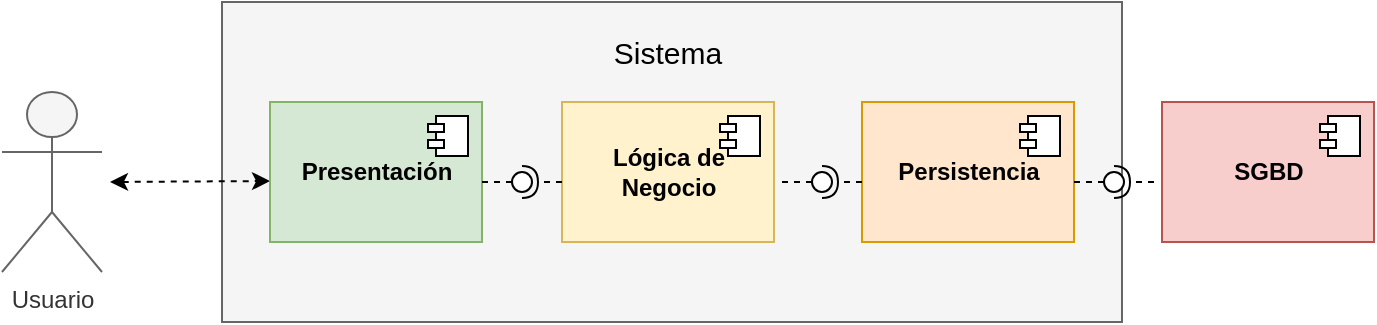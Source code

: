 <mxfile version="20.5.3" type="device"><diagram id="prtHgNgQTEPvFCAcTncT" name="Page-1"><mxGraphModel dx="1210" dy="606" grid="1" gridSize="10" guides="1" tooltips="1" connect="1" arrows="1" fold="1" page="1" pageScale="1" pageWidth="1169" pageHeight="827" math="0" shadow="0"><root><mxCell id="0"/><mxCell id="1" parent="0"/><mxCell id="wl7KfmhrEQDc_HuACBul-1" value="Usuario" style="shape=umlActor;verticalLabelPosition=bottom;verticalAlign=top;html=1;outlineConnect=0;fillColor=#f5f5f5;strokeColor=#666666;fontColor=#333333;" vertex="1" parent="1"><mxGeometry x="130" y="205" width="50" height="90" as="geometry"/></mxCell><mxCell id="wl7KfmhrEQDc_HuACBul-2" value="" style="rounded=0;whiteSpace=wrap;html=1;fillColor=#f5f5f5;fontColor=#333333;strokeColor=#666666;" vertex="1" parent="1"><mxGeometry x="240" y="160" width="450" height="160" as="geometry"/></mxCell><mxCell id="wl7KfmhrEQDc_HuACBul-3" value="" style="endArrow=classic;startArrow=classic;html=1;rounded=0;dashed=1;" edge="1" parent="1"><mxGeometry width="50" height="50" relative="1" as="geometry"><mxPoint x="184" y="250" as="sourcePoint"/><mxPoint x="264" y="249.5" as="targetPoint"/></mxGeometry></mxCell><mxCell id="wl7KfmhrEQDc_HuACBul-4" value="&lt;b&gt;Presentación&lt;/b&gt;" style="html=1;dropTarget=0;fillColor=#d5e8d4;strokeColor=#82b366;" vertex="1" parent="1"><mxGeometry x="264" y="210" width="106" height="70" as="geometry"/></mxCell><mxCell id="wl7KfmhrEQDc_HuACBul-5" value="" style="shape=module;jettyWidth=8;jettyHeight=4;" vertex="1" parent="wl7KfmhrEQDc_HuACBul-4"><mxGeometry x="1" width="20" height="20" relative="1" as="geometry"><mxPoint x="-27" y="7" as="offset"/></mxGeometry></mxCell><mxCell id="wl7KfmhrEQDc_HuACBul-6" value="&lt;b&gt;Lógica de &lt;br&gt;Negocio&lt;/b&gt;" style="html=1;dropTarget=0;fillColor=#fff2cc;strokeColor=#d6b656;" vertex="1" parent="1"><mxGeometry x="410" y="210" width="106" height="70" as="geometry"/></mxCell><mxCell id="wl7KfmhrEQDc_HuACBul-7" value="" style="shape=module;jettyWidth=8;jettyHeight=4;" vertex="1" parent="wl7KfmhrEQDc_HuACBul-6"><mxGeometry x="1" width="20" height="20" relative="1" as="geometry"><mxPoint x="-27" y="7" as="offset"/></mxGeometry></mxCell><mxCell id="wl7KfmhrEQDc_HuACBul-8" value="&lt;b&gt;Persistencia&lt;/b&gt;" style="html=1;dropTarget=0;fillColor=#ffe6cc;strokeColor=#d79b00;" vertex="1" parent="1"><mxGeometry x="560" y="210" width="106" height="70" as="geometry"/></mxCell><mxCell id="wl7KfmhrEQDc_HuACBul-9" value="" style="shape=module;jettyWidth=8;jettyHeight=4;" vertex="1" parent="wl7KfmhrEQDc_HuACBul-8"><mxGeometry x="1" width="20" height="20" relative="1" as="geometry"><mxPoint x="-27" y="7" as="offset"/></mxGeometry></mxCell><mxCell id="wl7KfmhrEQDc_HuACBul-12" value="&lt;font style=&quot;font-size: 15px;&quot;&gt;Sistema&lt;/font&gt;" style="text;html=1;strokeColor=none;fillColor=none;align=center;verticalAlign=middle;whiteSpace=wrap;rounded=0;" vertex="1" parent="1"><mxGeometry x="433" y="170" width="60" height="30" as="geometry"/></mxCell><mxCell id="wl7KfmhrEQDc_HuACBul-16" value="" style="rounded=0;orthogonalLoop=1;jettySize=auto;html=1;endArrow=none;endFill=0;sketch=0;sourcePerimeterSpacing=0;targetPerimeterSpacing=0;dashed=1;fontSize=15;" edge="1" target="wl7KfmhrEQDc_HuACBul-18" parent="1"><mxGeometry relative="1" as="geometry"><mxPoint x="370" y="250" as="sourcePoint"/></mxGeometry></mxCell><mxCell id="wl7KfmhrEQDc_HuACBul-17" value="" style="rounded=0;orthogonalLoop=1;jettySize=auto;html=1;endArrow=halfCircle;endFill=0;entryX=0.5;entryY=0.5;endSize=6;strokeWidth=1;sketch=0;dashed=1;fontSize=15;" edge="1" target="wl7KfmhrEQDc_HuACBul-18" parent="1"><mxGeometry relative="1" as="geometry"><mxPoint x="410" y="250" as="sourcePoint"/></mxGeometry></mxCell><mxCell id="wl7KfmhrEQDc_HuACBul-18" value="" style="ellipse;whiteSpace=wrap;html=1;align=center;aspect=fixed;resizable=0;points=[];outlineConnect=0;sketch=0;fontSize=15;" vertex="1" parent="1"><mxGeometry x="385" y="245" width="10" height="10" as="geometry"/></mxCell><mxCell id="wl7KfmhrEQDc_HuACBul-22" value="" style="rounded=0;orthogonalLoop=1;jettySize=auto;html=1;endArrow=none;endFill=0;sketch=0;sourcePerimeterSpacing=0;targetPerimeterSpacing=0;dashed=1;fontSize=15;" edge="1" target="wl7KfmhrEQDc_HuACBul-24" parent="1"><mxGeometry relative="1" as="geometry"><mxPoint x="520" y="250" as="sourcePoint"/></mxGeometry></mxCell><mxCell id="wl7KfmhrEQDc_HuACBul-23" value="" style="rounded=0;orthogonalLoop=1;jettySize=auto;html=1;endArrow=halfCircle;endFill=0;entryX=0.5;entryY=0.5;endSize=6;strokeWidth=1;sketch=0;dashed=1;fontSize=15;" edge="1" target="wl7KfmhrEQDc_HuACBul-24" parent="1"><mxGeometry relative="1" as="geometry"><mxPoint x="560" y="250" as="sourcePoint"/></mxGeometry></mxCell><mxCell id="wl7KfmhrEQDc_HuACBul-24" value="" style="ellipse;whiteSpace=wrap;html=1;align=center;aspect=fixed;resizable=0;points=[];outlineConnect=0;sketch=0;fontSize=15;" vertex="1" parent="1"><mxGeometry x="535" y="245" width="10" height="10" as="geometry"/></mxCell><mxCell id="wl7KfmhrEQDc_HuACBul-26" value="&lt;b&gt;SGBD&lt;/b&gt;" style="html=1;dropTarget=0;fillColor=#f8cecc;strokeColor=#b85450;" vertex="1" parent="1"><mxGeometry x="710" y="210" width="106" height="70" as="geometry"/></mxCell><mxCell id="wl7KfmhrEQDc_HuACBul-27" value="" style="shape=module;jettyWidth=8;jettyHeight=4;" vertex="1" parent="wl7KfmhrEQDc_HuACBul-26"><mxGeometry x="1" width="20" height="20" relative="1" as="geometry"><mxPoint x="-27" y="7" as="offset"/></mxGeometry></mxCell><mxCell id="wl7KfmhrEQDc_HuACBul-31" value="" style="rounded=0;orthogonalLoop=1;jettySize=auto;html=1;endArrow=none;endFill=0;sketch=0;sourcePerimeterSpacing=0;targetPerimeterSpacing=0;dashed=1;fontSize=15;" edge="1" target="wl7KfmhrEQDc_HuACBul-33" parent="1"><mxGeometry relative="1" as="geometry"><mxPoint x="666" y="250" as="sourcePoint"/></mxGeometry></mxCell><mxCell id="wl7KfmhrEQDc_HuACBul-32" value="" style="rounded=0;orthogonalLoop=1;jettySize=auto;html=1;endArrow=halfCircle;endFill=0;entryX=0.5;entryY=0.5;endSize=6;strokeWidth=1;sketch=0;dashed=1;fontSize=15;" edge="1" target="wl7KfmhrEQDc_HuACBul-33" parent="1"><mxGeometry relative="1" as="geometry"><mxPoint x="706" y="250" as="sourcePoint"/></mxGeometry></mxCell><mxCell id="wl7KfmhrEQDc_HuACBul-33" value="" style="ellipse;whiteSpace=wrap;html=1;align=center;aspect=fixed;resizable=0;points=[];outlineConnect=0;sketch=0;fontSize=15;" vertex="1" parent="1"><mxGeometry x="681" y="245" width="10" height="10" as="geometry"/></mxCell></root></mxGraphModel></diagram></mxfile>